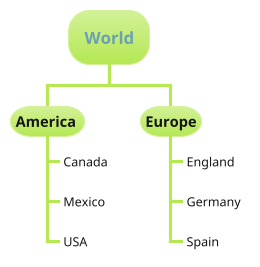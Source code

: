 ' Do not edit
' Theme Gallery
' autogenerated by script
'
@startwbs
!theme hacker
* World
** America 
***_ Canada 
***_ Mexico
***_ USA
** Europe
***_  England
***_  Germany
***_  Spain
@endwbs
